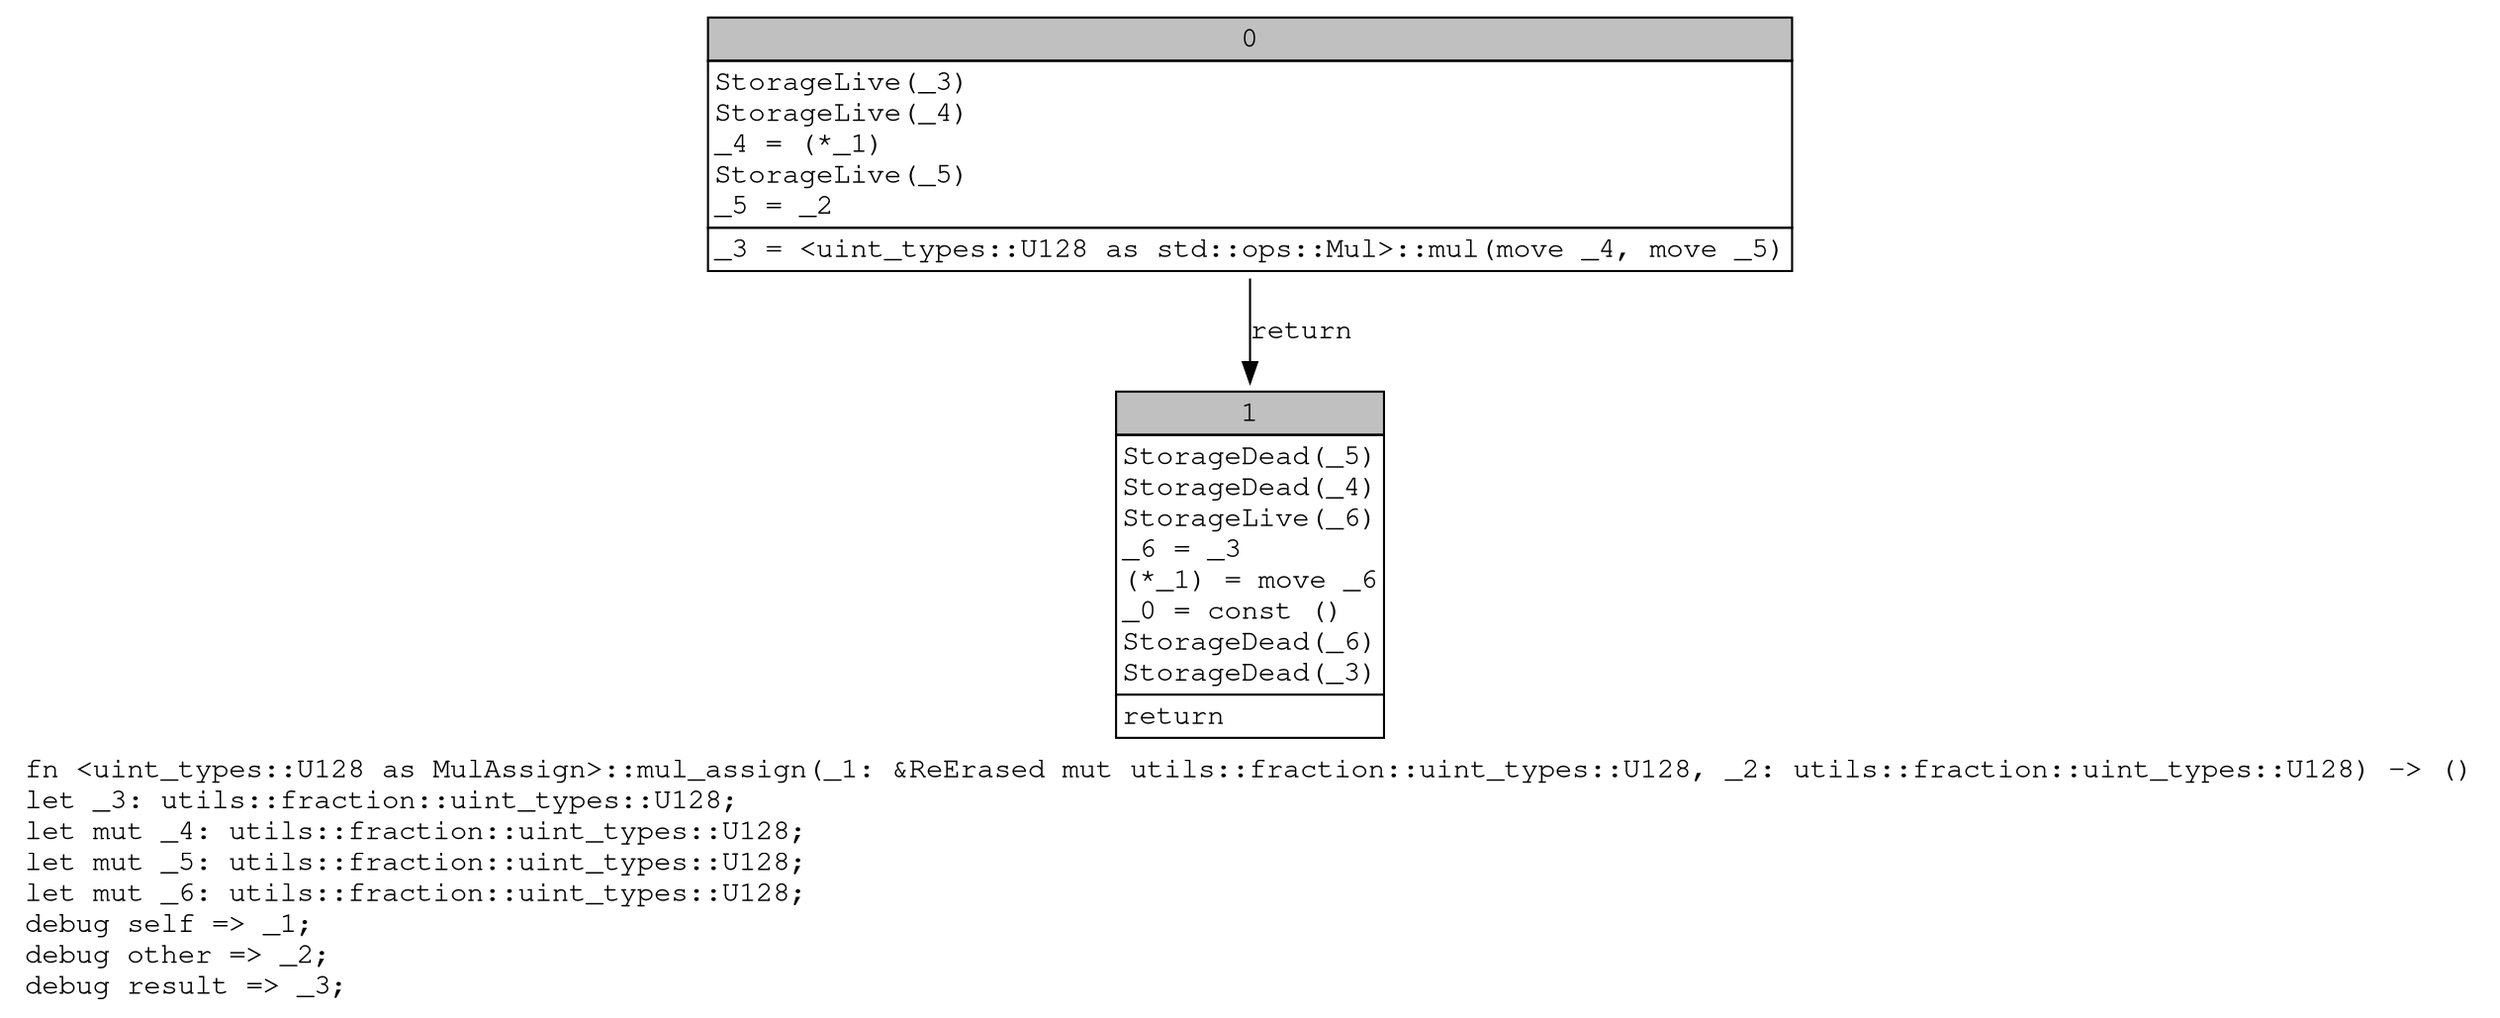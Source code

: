 digraph Mir_0_12189 {
    graph [fontname="Courier, monospace"];
    node [fontname="Courier, monospace"];
    edge [fontname="Courier, monospace"];
    label=<fn &lt;uint_types::U128 as MulAssign&gt;::mul_assign(_1: &amp;ReErased mut utils::fraction::uint_types::U128, _2: utils::fraction::uint_types::U128) -&gt; ()<br align="left"/>let _3: utils::fraction::uint_types::U128;<br align="left"/>let mut _4: utils::fraction::uint_types::U128;<br align="left"/>let mut _5: utils::fraction::uint_types::U128;<br align="left"/>let mut _6: utils::fraction::uint_types::U128;<br align="left"/>debug self =&gt; _1;<br align="left"/>debug other =&gt; _2;<br align="left"/>debug result =&gt; _3;<br align="left"/>>;
    bb0__0_12189 [shape="none", label=<<table border="0" cellborder="1" cellspacing="0"><tr><td bgcolor="gray" align="center" colspan="1">0</td></tr><tr><td align="left" balign="left">StorageLive(_3)<br/>StorageLive(_4)<br/>_4 = (*_1)<br/>StorageLive(_5)<br/>_5 = _2<br/></td></tr><tr><td align="left">_3 = &lt;uint_types::U128 as std::ops::Mul&gt;::mul(move _4, move _5)</td></tr></table>>];
    bb1__0_12189 [shape="none", label=<<table border="0" cellborder="1" cellspacing="0"><tr><td bgcolor="gray" align="center" colspan="1">1</td></tr><tr><td align="left" balign="left">StorageDead(_5)<br/>StorageDead(_4)<br/>StorageLive(_6)<br/>_6 = _3<br/>(*_1) = move _6<br/>_0 = const ()<br/>StorageDead(_6)<br/>StorageDead(_3)<br/></td></tr><tr><td align="left">return</td></tr></table>>];
    bb0__0_12189 -> bb1__0_12189 [label="return"];
}
